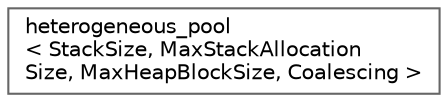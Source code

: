 digraph "Graphical Class Hierarchy"
{
 // LATEX_PDF_SIZE
  bgcolor="transparent";
  edge [fontname=Helvetica,fontsize=10,labelfontname=Helvetica,labelfontsize=10];
  node [fontname=Helvetica,fontsize=10,shape=box,height=0.2,width=0.4];
  rankdir="LR";
  Node0 [id="Node000000",label="heterogeneous_pool\l\< StackSize, MaxStackAllocation\lSize, MaxHeapBlockSize, Coalescing \>",height=0.2,width=0.4,color="grey40", fillcolor="white", style="filled",URL="$d7/d3f/classchdr_1_1heterogeneous__pool.html",tooltip="A pooled memory resource for managing heterogeneous memory allocations."];
}
